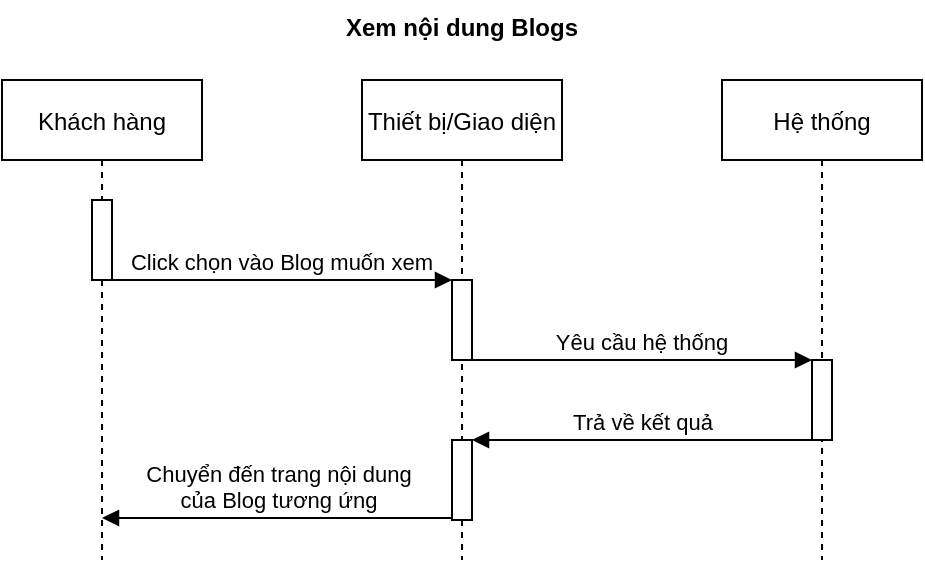 <mxfile version="14.9.8" type="github">
  <diagram id="AWD2Q3BVTs37LOyLXkD4" name="Page-1">
    <mxGraphModel dx="1038" dy="579" grid="1" gridSize="10" guides="1" tooltips="1" connect="1" arrows="1" fold="1" page="1" pageScale="1" pageWidth="827" pageHeight="1169" math="0" shadow="0">
      <root>
        <mxCell id="0" />
        <mxCell id="1" parent="0" />
        <mxCell id="wln_yg1YJ-g6kBpCFjG0-1" value="Khách hàng" style="shape=umlLifeline;perimeter=lifelinePerimeter;container=1;collapsible=0;recursiveResize=0;rounded=0;shadow=0;strokeWidth=1;" vertex="1" parent="1">
          <mxGeometry x="120" y="80" width="100" height="240" as="geometry" />
        </mxCell>
        <mxCell id="wln_yg1YJ-g6kBpCFjG0-2" value="" style="points=[];perimeter=orthogonalPerimeter;rounded=0;shadow=0;strokeWidth=1;" vertex="1" parent="wln_yg1YJ-g6kBpCFjG0-1">
          <mxGeometry x="45" y="60" width="10" height="40" as="geometry" />
        </mxCell>
        <mxCell id="wln_yg1YJ-g6kBpCFjG0-3" value="Thiết bị/Giao diện" style="shape=umlLifeline;perimeter=lifelinePerimeter;container=1;collapsible=0;recursiveResize=0;rounded=0;shadow=0;strokeWidth=1;" vertex="1" parent="1">
          <mxGeometry x="300" y="80" width="100" height="240" as="geometry" />
        </mxCell>
        <mxCell id="wln_yg1YJ-g6kBpCFjG0-4" value="" style="points=[];perimeter=orthogonalPerimeter;rounded=0;shadow=0;strokeWidth=1;" vertex="1" parent="wln_yg1YJ-g6kBpCFjG0-3">
          <mxGeometry x="45" y="100" width="10" height="40" as="geometry" />
        </mxCell>
        <mxCell id="wln_yg1YJ-g6kBpCFjG0-5" value="Click chọn vào Blog muốn xem" style="verticalAlign=bottom;endArrow=block;shadow=0;strokeWidth=1;" edge="1" parent="1" source="wln_yg1YJ-g6kBpCFjG0-2" target="wln_yg1YJ-g6kBpCFjG0-4">
          <mxGeometry relative="1" as="geometry">
            <mxPoint x="275" y="160" as="sourcePoint" />
            <mxPoint x="320" y="200" as="targetPoint" />
            <Array as="points">
              <mxPoint x="240" y="180" />
              <mxPoint x="320" y="180" />
            </Array>
          </mxGeometry>
        </mxCell>
        <mxCell id="wln_yg1YJ-g6kBpCFjG0-6" value="Hệ thống" style="shape=umlLifeline;perimeter=lifelinePerimeter;container=1;collapsible=0;recursiveResize=0;rounded=0;shadow=0;strokeWidth=1;" vertex="1" parent="1">
          <mxGeometry x="480" y="80" width="100" height="240" as="geometry" />
        </mxCell>
        <mxCell id="wln_yg1YJ-g6kBpCFjG0-7" value="" style="points=[];perimeter=orthogonalPerimeter;rounded=0;shadow=0;strokeWidth=1;" vertex="1" parent="wln_yg1YJ-g6kBpCFjG0-6">
          <mxGeometry x="45" y="140" width="10" height="40" as="geometry" />
        </mxCell>
        <mxCell id="wln_yg1YJ-g6kBpCFjG0-8" value="Yêu cầu hệ thống" style="verticalAlign=bottom;endArrow=block;shadow=0;strokeWidth=1;" edge="1" parent="1" source="wln_yg1YJ-g6kBpCFjG0-4" target="wln_yg1YJ-g6kBpCFjG0-7">
          <mxGeometry relative="1" as="geometry">
            <mxPoint x="350" y="160.0" as="sourcePoint" />
            <mxPoint x="520" y="160.0" as="targetPoint" />
            <Array as="points">
              <mxPoint x="410" y="220" />
            </Array>
          </mxGeometry>
        </mxCell>
        <mxCell id="wln_yg1YJ-g6kBpCFjG0-11" value="Trả về kết quả" style="html=1;verticalAlign=bottom;endArrow=block;" edge="1" parent="1" source="wln_yg1YJ-g6kBpCFjG0-7" target="wln_yg1YJ-g6kBpCFjG0-12">
          <mxGeometry width="80" relative="1" as="geometry">
            <mxPoint x="520" y="260" as="sourcePoint" />
            <mxPoint x="460" y="300" as="targetPoint" />
            <Array as="points">
              <mxPoint x="500" y="260" />
              <mxPoint x="440" y="260" />
            </Array>
          </mxGeometry>
        </mxCell>
        <mxCell id="wln_yg1YJ-g6kBpCFjG0-12" value="" style="points=[];perimeter=orthogonalPerimeter;rounded=0;shadow=0;strokeWidth=1;" vertex="1" parent="1">
          <mxGeometry x="345" y="260" width="10" height="40" as="geometry" />
        </mxCell>
        <mxCell id="wln_yg1YJ-g6kBpCFjG0-13" value="Chuyển đến trang nội dung &lt;br&gt;của Blog tương ứng" style="html=1;verticalAlign=bottom;endArrow=block;" edge="1" parent="1" source="wln_yg1YJ-g6kBpCFjG0-12" target="wln_yg1YJ-g6kBpCFjG0-1">
          <mxGeometry width="80" relative="1" as="geometry">
            <mxPoint x="345" y="299" as="sourcePoint" />
            <mxPoint x="175" y="299" as="targetPoint" />
            <Array as="points">
              <mxPoint x="320" y="299" />
              <mxPoint x="260" y="299" />
            </Array>
          </mxGeometry>
        </mxCell>
        <mxCell id="wln_yg1YJ-g6kBpCFjG0-17" value="Xem nội dung Blogs" style="text;align=center;fontStyle=1;verticalAlign=middle;spacingLeft=3;spacingRight=3;strokeColor=none;rotatable=0;points=[[0,0.5],[1,0.5]];portConstraint=eastwest;" vertex="1" parent="1">
          <mxGeometry x="310" y="40" width="80" height="26" as="geometry" />
        </mxCell>
      </root>
    </mxGraphModel>
  </diagram>
</mxfile>
